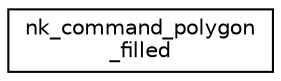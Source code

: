 digraph "Graphical Class Hierarchy"
{
 // LATEX_PDF_SIZE
  edge [fontname="Helvetica",fontsize="10",labelfontname="Helvetica",labelfontsize="10"];
  node [fontname="Helvetica",fontsize="10",shape=record];
  rankdir="LR";
  Node0 [label="nk_command_polygon\l_filled",height=0.2,width=0.4,color="black", fillcolor="white", style="filled",URL="$structnk__command__polygon__filled.html",tooltip=" "];
}

